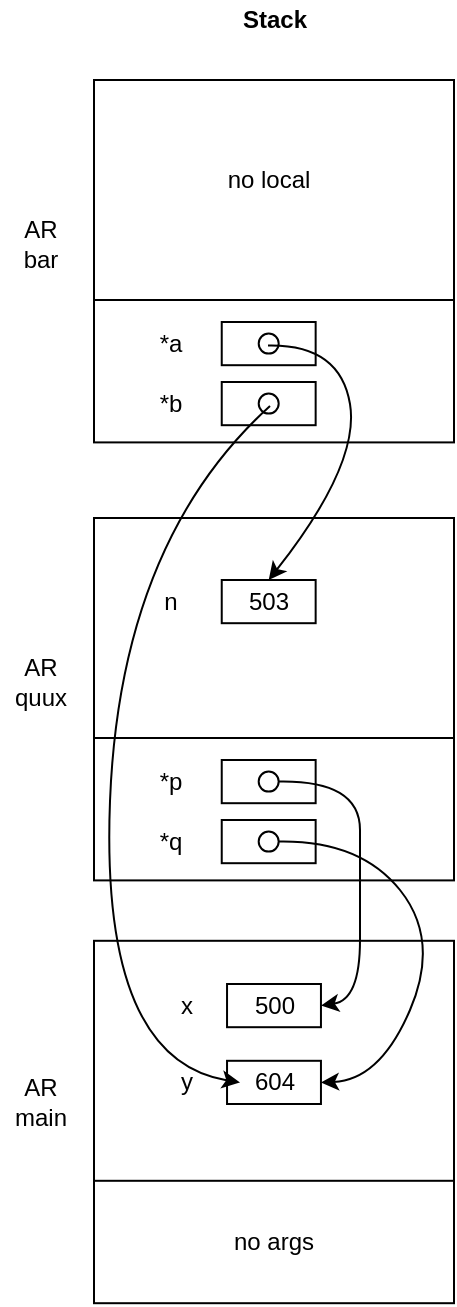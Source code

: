 <mxfile version="13.7.3" type="device"><diagram id="6hGFLwfOUW9BJ-s0fimq" name="Page-1"><mxGraphModel dx="1422" dy="700" grid="1" gridSize="10" guides="1" tooltips="1" connect="1" arrows="1" fold="1" page="1" pageScale="1" pageWidth="827" pageHeight="1169" math="0" shadow="0"><root><mxCell id="0"/><mxCell id="1" parent="0"/><mxCell id="24" value="" style="group" parent="1" vertex="1" connectable="0"><mxGeometry x="87" y="590.4" width="180" height="201.2" as="geometry"/></mxCell><mxCell id="22" value="" style="group" parent="24" vertex="1" connectable="0"><mxGeometry y="20" width="180" height="181.2" as="geometry"/></mxCell><mxCell id="20" value="" style="group" parent="22" vertex="1" connectable="0"><mxGeometry width="180" height="181.2" as="geometry"/></mxCell><mxCell id="2" value="" style="rounded=0;whiteSpace=wrap;html=1;" parent="20" vertex="1"><mxGeometry width="180" height="180" as="geometry"/></mxCell><mxCell id="4" value="500" style="rounded=0;whiteSpace=wrap;html=1;" parent="20" vertex="1"><mxGeometry x="66.522" y="21.6" width="46.957" height="21.6" as="geometry"/></mxCell><mxCell id="9" value="x" style="text;html=1;strokeColor=none;fillColor=none;align=center;verticalAlign=middle;whiteSpace=wrap;rounded=0;" parent="20" vertex="1"><mxGeometry x="30.652" y="25.2" width="31.304" height="14.4" as="geometry"/></mxCell><mxCell id="21" value="no args" style="rounded=0;whiteSpace=wrap;html=1;" parent="20" vertex="1"><mxGeometry y="120" width="180" height="61.2" as="geometry"/></mxCell><mxCell id="97" value="604" style="rounded=0;whiteSpace=wrap;html=1;" parent="20" vertex="1"><mxGeometry x="66.522" y="60" width="46.957" height="21.6" as="geometry"/></mxCell><mxCell id="98" value="y" style="text;html=1;strokeColor=none;fillColor=none;align=center;verticalAlign=middle;whiteSpace=wrap;rounded=0;" parent="20" vertex="1"><mxGeometry x="30.652" y="63.6" width="31.304" height="14.4" as="geometry"/></mxCell><mxCell id="96" value="AR &lt;br&gt;main" style="text;html=1;align=center;verticalAlign=middle;resizable=0;points=[];autosize=1;" parent="1" vertex="1"><mxGeometry x="40" y="676" width="40" height="30" as="geometry"/></mxCell><mxCell id="99" value="" style="group" parent="1" vertex="1" connectable="0"><mxGeometry x="87" y="379" width="180" height="201.2" as="geometry"/></mxCell><mxCell id="100" value="" style="group" parent="99" vertex="1" connectable="0"><mxGeometry y="20" width="180" height="181.2" as="geometry"/></mxCell><mxCell id="101" value="" style="group" parent="100" vertex="1" connectable="0"><mxGeometry width="180" height="181.2" as="geometry"/></mxCell><mxCell id="102" value="" style="rounded=0;whiteSpace=wrap;html=1;" parent="101" vertex="1"><mxGeometry width="180" height="180" as="geometry"/></mxCell><mxCell id="105" value="" style="rounded=0;whiteSpace=wrap;html=1;" parent="101" vertex="1"><mxGeometry y="110" width="180" height="71.2" as="geometry"/></mxCell><mxCell id="118" value="" style="rounded=0;whiteSpace=wrap;html=1;" parent="101" vertex="1"><mxGeometry x="63.872" y="121" width="46.957" height="21.6" as="geometry"/></mxCell><mxCell id="119" value="*p" style="text;html=1;strokeColor=none;fillColor=none;align=center;verticalAlign=middle;whiteSpace=wrap;rounded=0;" parent="101" vertex="1"><mxGeometry x="23.002" y="124.6" width="31.304" height="14.4" as="geometry"/></mxCell><mxCell id="120" value="" style="rounded=0;whiteSpace=wrap;html=1;" parent="101" vertex="1"><mxGeometry x="63.872" y="151" width="46.957" height="21.6" as="geometry"/></mxCell><mxCell id="121" value="*q" style="text;html=1;strokeColor=none;fillColor=none;align=center;verticalAlign=middle;whiteSpace=wrap;rounded=0;" parent="101" vertex="1"><mxGeometry x="23.002" y="154.6" width="31.304" height="14.4" as="geometry"/></mxCell><mxCell id="122" value="503" style="rounded=0;whiteSpace=wrap;html=1;" parent="101" vertex="1"><mxGeometry x="63.872" y="31" width="46.957" height="21.6" as="geometry"/></mxCell><mxCell id="123" value="n" style="text;html=1;strokeColor=none;fillColor=none;align=center;verticalAlign=middle;whiteSpace=wrap;rounded=0;" parent="101" vertex="1"><mxGeometry x="23.002" y="34.6" width="31.304" height="14.4" as="geometry"/></mxCell><mxCell id="145" value="" style="ellipse;whiteSpace=wrap;html=1;aspect=fixed;" parent="101" vertex="1"><mxGeometry x="82.34" y="126.8" width="10" height="10" as="geometry"/></mxCell><mxCell id="147" value="" style="ellipse;whiteSpace=wrap;html=1;aspect=fixed;" parent="101" vertex="1"><mxGeometry x="82.34" y="156.8" width="10" height="10" as="geometry"/></mxCell><mxCell id="108" value="AR &lt;br&gt;quux" style="text;html=1;align=center;verticalAlign=middle;resizable=0;points=[];autosize=1;" parent="1" vertex="1"><mxGeometry x="40" y="466" width="40" height="30" as="geometry"/></mxCell><mxCell id="124" value="" style="group" parent="1" vertex="1" connectable="0"><mxGeometry x="87" y="160" width="180" height="201.2" as="geometry"/></mxCell><mxCell id="125" value="" style="group" parent="124" vertex="1" connectable="0"><mxGeometry y="20" width="180" height="181.2" as="geometry"/></mxCell><mxCell id="126" value="" style="group" parent="125" vertex="1" connectable="0"><mxGeometry width="180" height="181.2" as="geometry"/></mxCell><mxCell id="127" value="" style="rounded=0;whiteSpace=wrap;html=1;" parent="126" vertex="1"><mxGeometry width="180" height="180" as="geometry"/></mxCell><mxCell id="128" value="" style="rounded=0;whiteSpace=wrap;html=1;" parent="126" vertex="1"><mxGeometry y="110" width="180" height="71.2" as="geometry"/></mxCell><mxCell id="129" value="" style="rounded=0;whiteSpace=wrap;html=1;" parent="126" vertex="1"><mxGeometry x="63.872" y="121" width="46.957" height="21.6" as="geometry"/></mxCell><mxCell id="130" value="*a" style="text;html=1;strokeColor=none;fillColor=none;align=center;verticalAlign=middle;whiteSpace=wrap;rounded=0;" parent="126" vertex="1"><mxGeometry x="23.002" y="124.6" width="31.304" height="14.4" as="geometry"/></mxCell><mxCell id="131" value="" style="rounded=0;whiteSpace=wrap;html=1;" parent="126" vertex="1"><mxGeometry x="63.872" y="151" width="46.957" height="21.6" as="geometry"/></mxCell><mxCell id="132" value="*b" style="text;html=1;strokeColor=none;fillColor=none;align=center;verticalAlign=middle;whiteSpace=wrap;rounded=0;" parent="126" vertex="1"><mxGeometry x="23.002" y="154.6" width="31.304" height="14.4" as="geometry"/></mxCell><mxCell id="136" value="no local" style="text;html=1;strokeColor=none;fillColor=none;align=center;verticalAlign=middle;whiteSpace=wrap;rounded=0;" parent="126" vertex="1"><mxGeometry x="61.02" y="40" width="52.65" height="20" as="geometry"/></mxCell><mxCell id="149" value="" style="ellipse;whiteSpace=wrap;html=1;aspect=fixed;" parent="126" vertex="1"><mxGeometry x="82.35" y="156.8" width="10" height="10" as="geometry"/></mxCell><mxCell id="150" value="" style="ellipse;whiteSpace=wrap;html=1;aspect=fixed;" parent="126" vertex="1"><mxGeometry x="82.35" y="126.8" width="10" height="10" as="geometry"/></mxCell><mxCell id="135" value="AR&lt;br&gt;bar" style="text;html=1;align=center;verticalAlign=middle;resizable=0;points=[];autosize=1;" parent="1" vertex="1"><mxGeometry x="45" y="247" width="30" height="30" as="geometry"/></mxCell><mxCell id="139" value="" style="curved=1;endArrow=classic;html=1;entryX=1;entryY=0.5;entryDx=0;entryDy=0;" parent="1" source="145" target="4" edge="1"><mxGeometry width="50" height="50" relative="1" as="geometry"><mxPoint x="170" y="530" as="sourcePoint"/><mxPoint x="220" y="480" as="targetPoint"/><Array as="points"><mxPoint x="220" y="530"/><mxPoint x="220" y="580"/><mxPoint x="220" y="640"/></Array></mxGeometry></mxCell><mxCell id="143" value="" style="curved=1;endArrow=classic;html=1;entryX=1;entryY=0.5;entryDx=0;entryDy=0;" parent="1" source="147" target="97" edge="1"><mxGeometry width="50" height="50" relative="1" as="geometry"><mxPoint x="170" y="560" as="sourcePoint"/><mxPoint x="200.478" y="672.8" as="targetPoint"/><Array as="points"><mxPoint x="220" y="560"/><mxPoint x="260" y="610"/><mxPoint x="230" y="680"/></Array></mxGeometry></mxCell><mxCell id="153" value="" style="curved=1;endArrow=classic;html=1;entryX=0.5;entryY=0;entryDx=0;entryDy=0;" parent="1" target="122" edge="1"><mxGeometry width="50" height="50" relative="1" as="geometry"><mxPoint x="174.0" y="312.737" as="sourcePoint"/><mxPoint x="197.828" y="392" as="targetPoint"/><Array as="points"><mxPoint x="210" y="312"/><mxPoint x="220" y="372"/></Array></mxGeometry></mxCell><mxCell id="156" value="" style="curved=1;endArrow=classic;html=1;exitX=0.565;exitY=0.62;exitDx=0;exitDy=0;exitPerimeter=0;entryX=0.138;entryY=0.5;entryDx=0;entryDy=0;entryPerimeter=0;" parent="1" source="149" target="97" edge="1"><mxGeometry width="50" height="50" relative="1" as="geometry"><mxPoint x="30" y="411.2" as="sourcePoint"/><mxPoint x="80" y="361.2" as="targetPoint"/><Array as="points"><mxPoint x="100" y="411"/><mxPoint x="90" y="670"/></Array></mxGeometry></mxCell><mxCell id="y3va9WsvSChmVe32m7Xl-156" value="&lt;b&gt;Stack&lt;/b&gt;" style="text;html=1;align=center;verticalAlign=middle;resizable=0;points=[];autosize=1;" parent="1" vertex="1"><mxGeometry x="152" y="140" width="50" height="20" as="geometry"/></mxCell></root></mxGraphModel></diagram></mxfile>